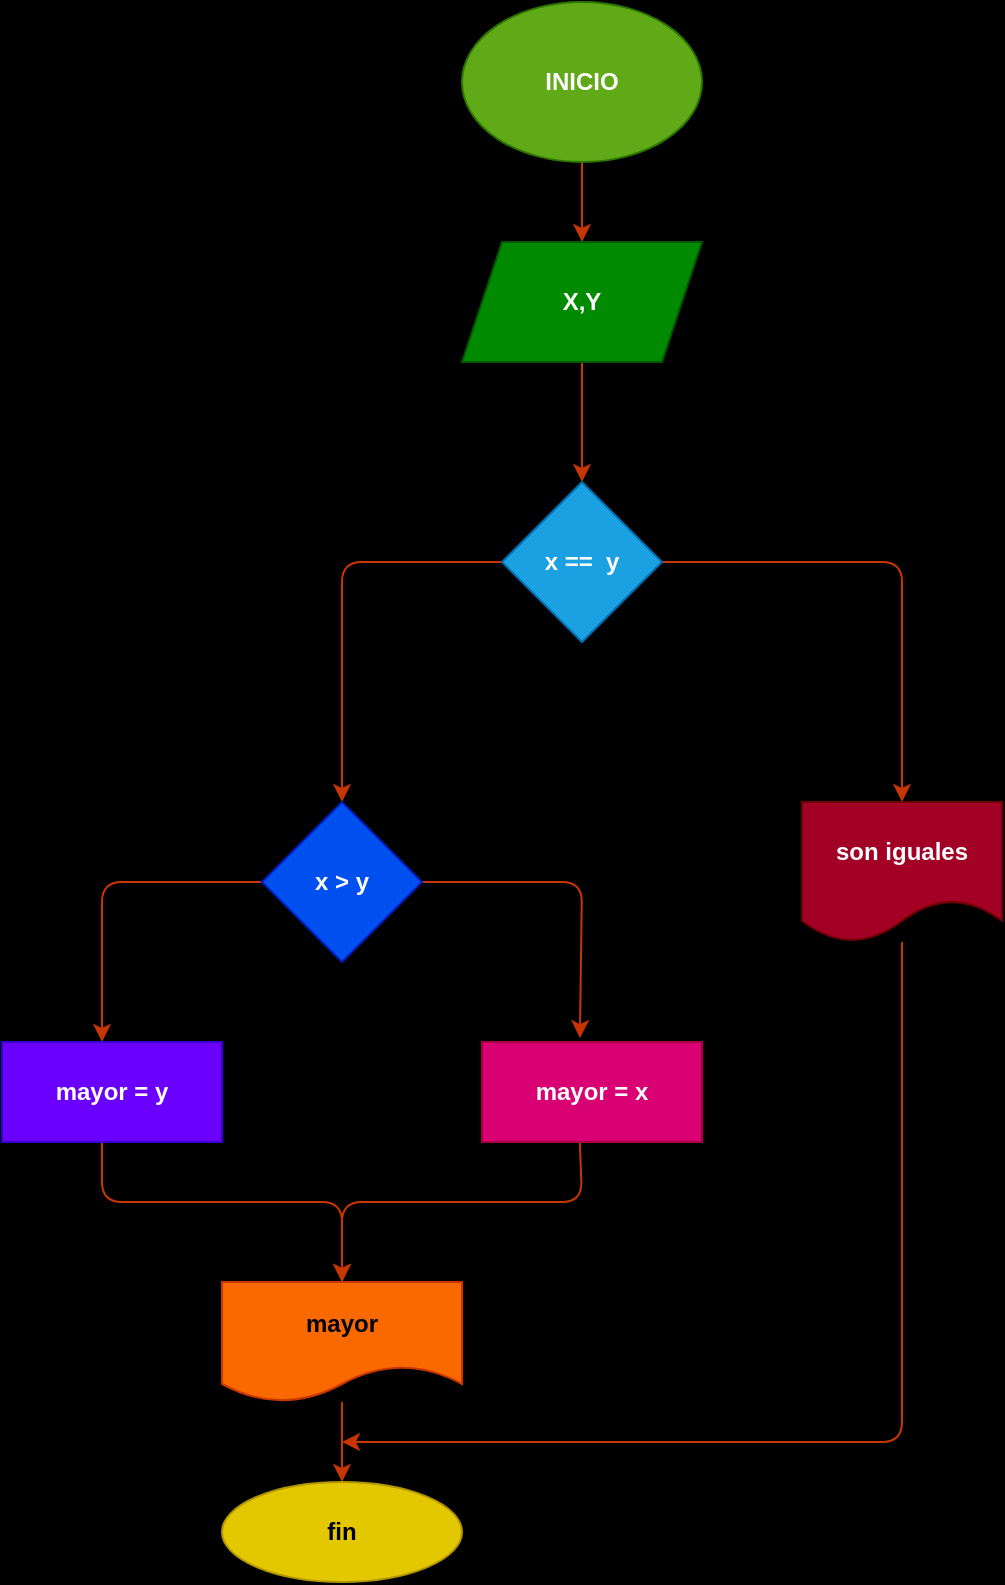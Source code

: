 <mxfile>
    <diagram id="xpcovoz2tRBvfmekXyhy" name="Página-1">
        <mxGraphModel dx="561" dy="411" grid="1" gridSize="10" guides="1" tooltips="1" connect="1" arrows="1" fold="1" page="1" pageScale="1" pageWidth="827" pageHeight="1169" background="#000000" math="0" shadow="0">
            <root>
                <mxCell id="0"/>
                <mxCell id="1" parent="0"/>
                <mxCell id="51" style="edgeStyle=none;html=1;fillColor=#fa6800;strokeColor=#C73500;" edge="1" parent="1" source="50" target="52">
                    <mxGeometry relative="1" as="geometry">
                        <mxPoint x="250" y="400" as="targetPoint"/>
                    </mxGeometry>
                </mxCell>
                <mxCell id="50" value="&lt;b&gt;INICIO&lt;/b&gt;" style="ellipse;whiteSpace=wrap;html=1;fillColor=#60a917;fontColor=#ffffff;strokeColor=#2D7600;" vertex="1" parent="1">
                    <mxGeometry x="260" y="280" width="120" height="80" as="geometry"/>
                </mxCell>
                <mxCell id="54" value="" style="edgeStyle=none;html=1;fillColor=#fa6800;strokeColor=#C73500;" edge="1" parent="1" source="52" target="53">
                    <mxGeometry relative="1" as="geometry"/>
                </mxCell>
                <mxCell id="52" value="&lt;b&gt;X,Y&lt;/b&gt;" style="shape=parallelogram;perimeter=parallelogramPerimeter;whiteSpace=wrap;html=1;fixedSize=1;fillColor=#008a00;fontColor=#ffffff;strokeColor=#005700;" vertex="1" parent="1">
                    <mxGeometry x="260" y="400" width="120" height="60" as="geometry"/>
                </mxCell>
                <mxCell id="56" style="edgeStyle=none;html=1;entryX=0.5;entryY=0;entryDx=0;entryDy=0;fillColor=#fa6800;strokeColor=#C73500;" edge="1" parent="1" source="53" target="55">
                    <mxGeometry relative="1" as="geometry">
                        <Array as="points">
                            <mxPoint x="200" y="560"/>
                        </Array>
                    </mxGeometry>
                </mxCell>
                <mxCell id="60" style="edgeStyle=none;html=1;entryX=0.5;entryY=0;entryDx=0;entryDy=0;fillColor=#fa6800;strokeColor=#C73500;" edge="1" parent="1" source="53" target="57">
                    <mxGeometry relative="1" as="geometry">
                        <Array as="points">
                            <mxPoint x="480" y="560"/>
                        </Array>
                    </mxGeometry>
                </mxCell>
                <mxCell id="53" value="&lt;b&gt;x ==&amp;nbsp; y&lt;/b&gt;" style="rhombus;whiteSpace=wrap;html=1;fillColor=#1ba1e2;fontColor=#ffffff;strokeColor=#006EAF;" vertex="1" parent="1">
                    <mxGeometry x="280" y="520" width="80" height="80" as="geometry"/>
                </mxCell>
                <mxCell id="63" style="edgeStyle=none;html=1;fillColor=#fa6800;strokeColor=#C73500;" edge="1" parent="1" source="55">
                    <mxGeometry relative="1" as="geometry">
                        <mxPoint x="80" y="800" as="targetPoint"/>
                        <Array as="points">
                            <mxPoint x="80" y="720"/>
                        </Array>
                    </mxGeometry>
                </mxCell>
                <mxCell id="64" style="edgeStyle=none;html=1;entryX=0.445;entryY=-0.04;entryDx=0;entryDy=0;entryPerimeter=0;fillColor=#fa6800;strokeColor=#C73500;" edge="1" parent="1" source="55" target="62">
                    <mxGeometry relative="1" as="geometry">
                        <Array as="points">
                            <mxPoint x="320" y="720"/>
                        </Array>
                    </mxGeometry>
                </mxCell>
                <mxCell id="55" value="&lt;b&gt;x &amp;gt; y&lt;/b&gt;" style="rhombus;whiteSpace=wrap;html=1;fillColor=#0050ef;fontColor=#ffffff;strokeColor=#001DBC;" vertex="1" parent="1">
                    <mxGeometry x="160" y="680" width="80" height="80" as="geometry"/>
                </mxCell>
                <mxCell id="74" style="edgeStyle=none;html=1;fillColor=#fa6800;strokeColor=#C73500;" edge="1" parent="1" source="57">
                    <mxGeometry relative="1" as="geometry">
                        <mxPoint x="200" y="1000" as="targetPoint"/>
                        <Array as="points">
                            <mxPoint x="480" y="1000"/>
                        </Array>
                    </mxGeometry>
                </mxCell>
                <mxCell id="57" value="&lt;b&gt;son iguales&lt;/b&gt;" style="shape=document;whiteSpace=wrap;html=1;boundedLbl=1;fillColor=#a20025;fontColor=#ffffff;strokeColor=#6F0000;" vertex="1" parent="1">
                    <mxGeometry x="430" y="680" width="100" height="70" as="geometry"/>
                </mxCell>
                <mxCell id="69" style="edgeStyle=none;html=1;entryX=0.5;entryY=0;entryDx=0;entryDy=0;fillColor=#fa6800;strokeColor=#C73500;" edge="1" parent="1" target="68">
                    <mxGeometry relative="1" as="geometry">
                        <mxPoint x="80" y="850" as="sourcePoint"/>
                        <Array as="points">
                            <mxPoint x="80" y="880"/>
                            <mxPoint x="200" y="880"/>
                        </Array>
                    </mxGeometry>
                </mxCell>
                <mxCell id="61" value="&lt;b&gt;mayor = y&lt;/b&gt;" style="rounded=0;whiteSpace=wrap;html=1;fillColor=#6a00ff;fontColor=#ffffff;strokeColor=#3700CC;" vertex="1" parent="1">
                    <mxGeometry x="30" y="800" width="110" height="50" as="geometry"/>
                </mxCell>
                <mxCell id="70" style="edgeStyle=none;html=1;exitX=0.445;exitY=1;exitDx=0;exitDy=0;exitPerimeter=0;fillColor=#fa6800;strokeColor=#C73500;" edge="1" parent="1" source="62" target="68">
                    <mxGeometry relative="1" as="geometry">
                        <mxPoint x="230" y="890" as="targetPoint"/>
                        <mxPoint x="320" y="860" as="sourcePoint"/>
                        <Array as="points">
                            <mxPoint x="320" y="880"/>
                            <mxPoint x="260" y="880"/>
                            <mxPoint x="200" y="880"/>
                        </Array>
                    </mxGeometry>
                </mxCell>
                <mxCell id="62" value="&lt;b&gt;mayor = x&lt;/b&gt;" style="rounded=0;whiteSpace=wrap;html=1;fillColor=#d80073;fontColor=#ffffff;strokeColor=#A50040;" vertex="1" parent="1">
                    <mxGeometry x="270" y="800" width="110" height="50" as="geometry"/>
                </mxCell>
                <mxCell id="73" value="" style="edgeStyle=none;html=1;fillColor=#fa6800;strokeColor=#C73500;" edge="1" parent="1" source="68" target="71">
                    <mxGeometry relative="1" as="geometry"/>
                </mxCell>
                <mxCell id="68" value="&lt;b&gt;mayor&lt;/b&gt;" style="shape=document;whiteSpace=wrap;html=1;boundedLbl=1;fillColor=#fa6800;fontColor=#000000;strokeColor=#C73500;" vertex="1" parent="1">
                    <mxGeometry x="140" y="920" width="120" height="60" as="geometry"/>
                </mxCell>
                <mxCell id="71" value="&lt;b&gt;fin&lt;/b&gt;" style="ellipse;whiteSpace=wrap;html=1;fillColor=#e3c800;fontColor=#000000;strokeColor=#B09500;" vertex="1" parent="1">
                    <mxGeometry x="140" y="1020" width="120" height="50" as="geometry"/>
                </mxCell>
            </root>
        </mxGraphModel>
    </diagram>
</mxfile>